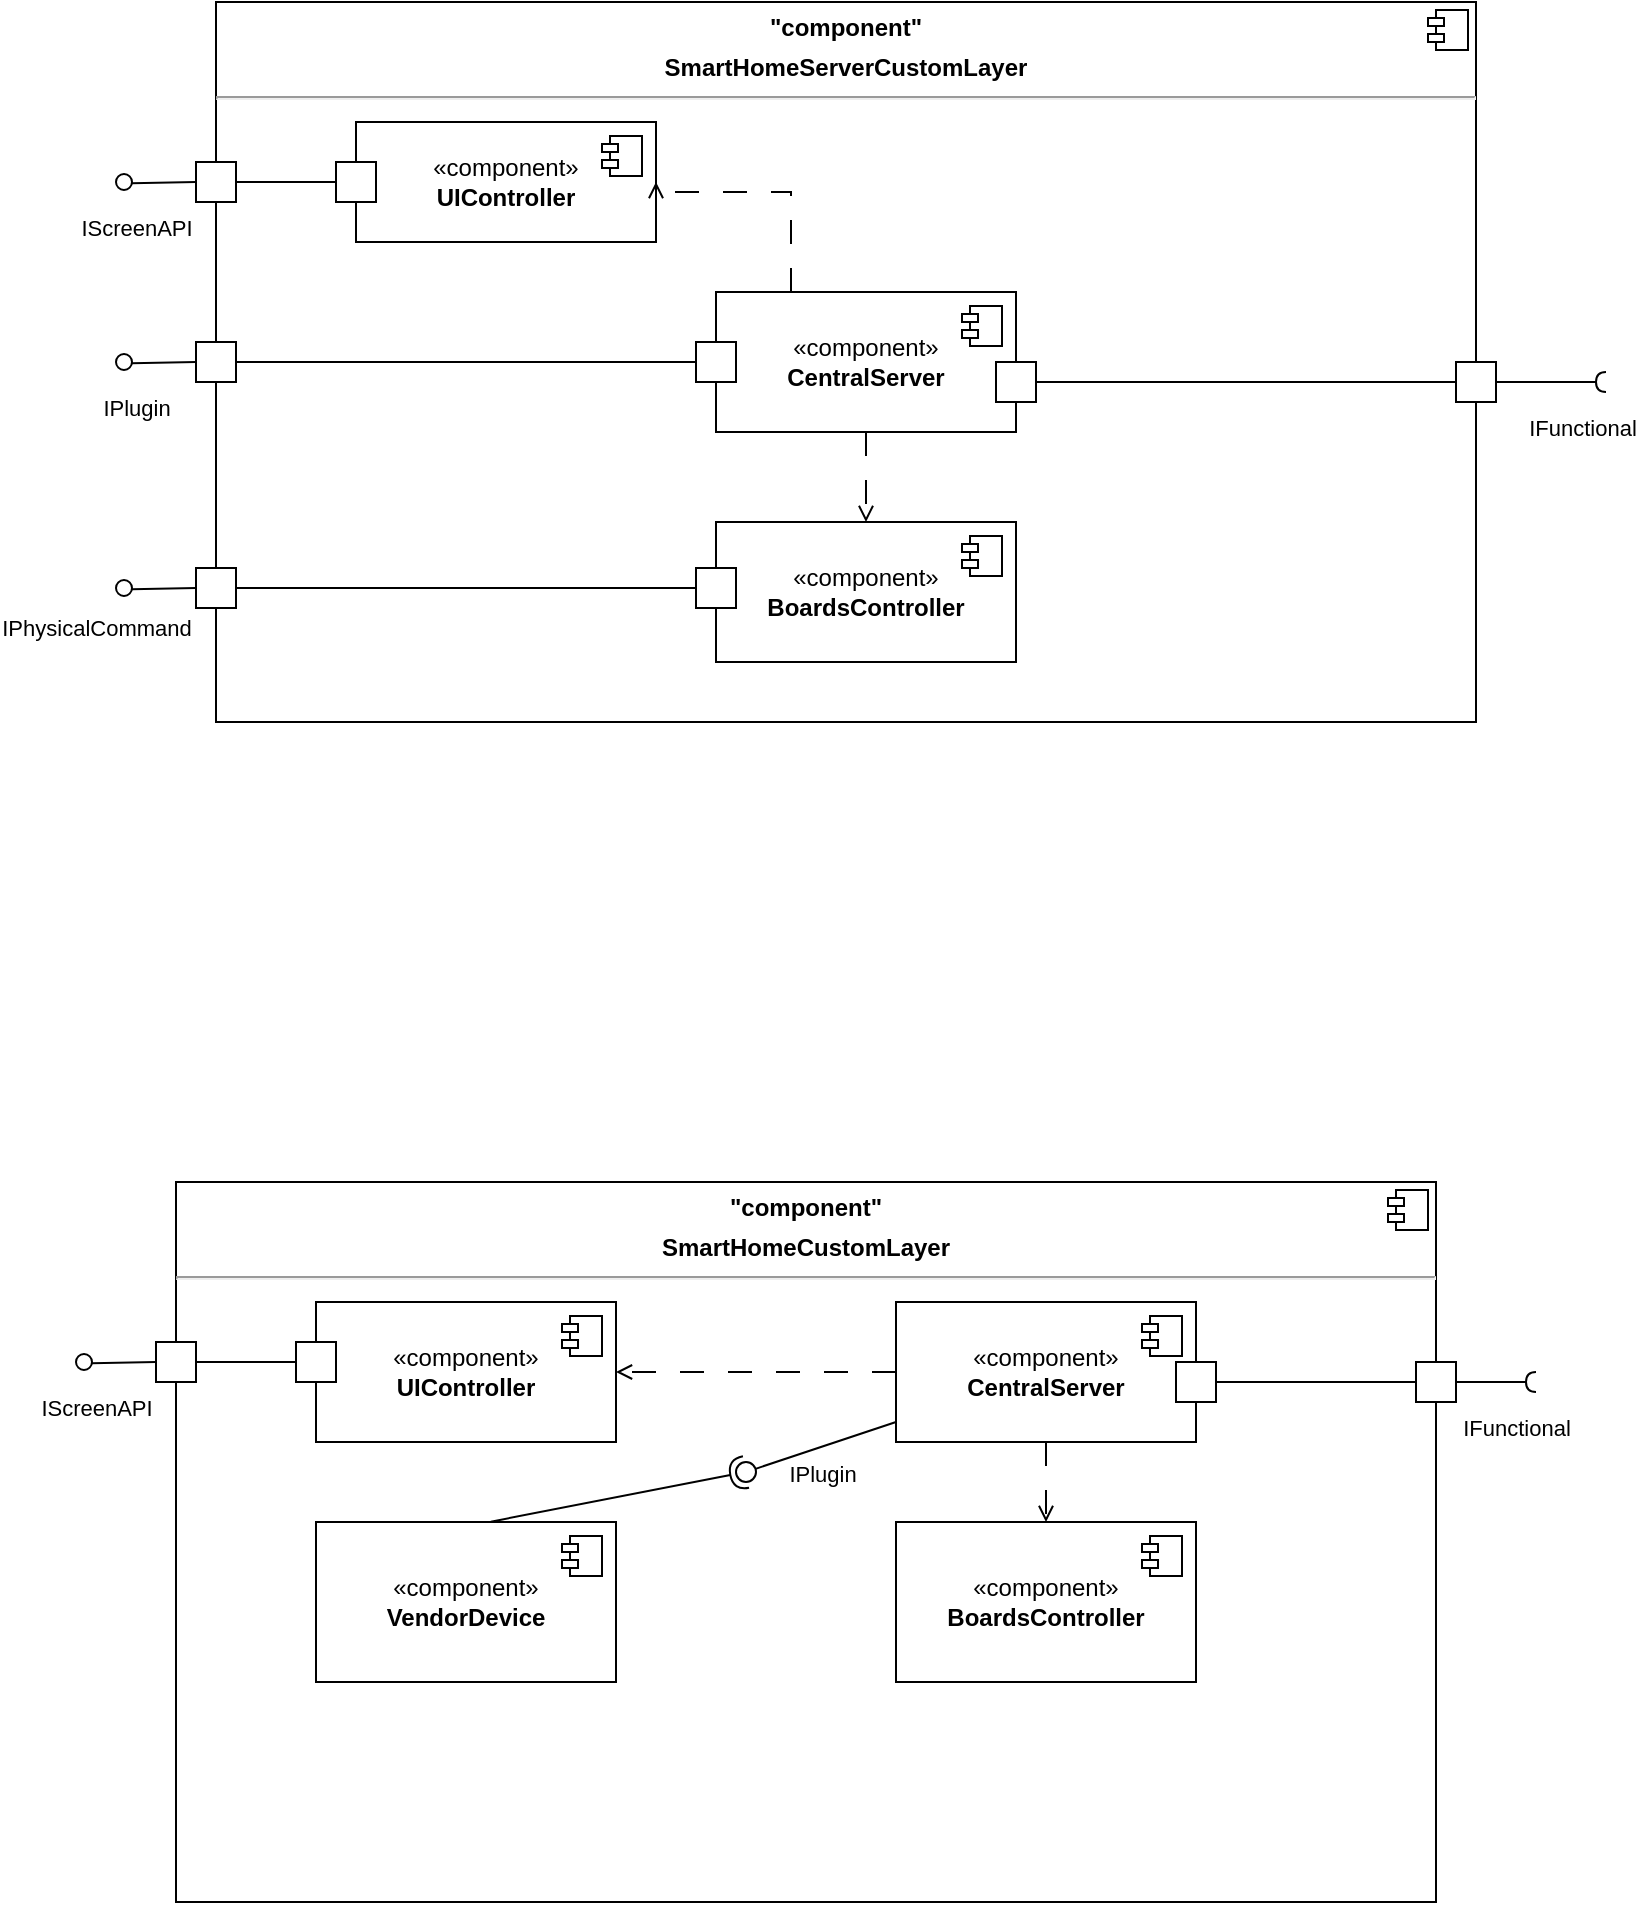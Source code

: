 <mxfile version="22.0.8" type="github">
  <diagram name="Страница — 1" id="nu18rPKt8FRa73intnSN">
    <mxGraphModel dx="1168" dy="445" grid="1" gridSize="10" guides="1" tooltips="1" connect="1" arrows="1" fold="1" page="1" pageScale="1" pageWidth="827" pageHeight="1169" math="0" shadow="0">
      <root>
        <mxCell id="0" />
        <mxCell id="1" parent="0" />
        <mxCell id="c_uehI6yqxnHrj4KUwji-1" value="&lt;p style=&quot;margin:0px;margin-top:6px;text-align:center;&quot;&gt;&lt;b&gt;&quot;component&quot;&lt;/b&gt;&lt;/p&gt;&lt;p style=&quot;margin:0px;margin-top:6px;text-align:center;&quot;&gt;&lt;b&gt;SmartHomeServerCustom&lt;/b&gt;&lt;b style=&quot;background-color: initial;&quot;&gt;Layer&lt;/b&gt;&lt;/p&gt;&lt;hr&gt;&lt;p style=&quot;margin:0px;margin-left:8px;&quot;&gt;&lt;br&gt;&lt;/p&gt;" style="align=left;overflow=fill;html=1;dropTarget=0;whiteSpace=wrap;" vertex="1" parent="1">
          <mxGeometry x="110" y="60" width="630" height="360" as="geometry" />
        </mxCell>
        <mxCell id="c_uehI6yqxnHrj4KUwji-2" value="" style="shape=component;jettyWidth=8;jettyHeight=4;" vertex="1" parent="c_uehI6yqxnHrj4KUwji-1">
          <mxGeometry x="1" width="20" height="20" relative="1" as="geometry">
            <mxPoint x="-24" y="4" as="offset" />
          </mxGeometry>
        </mxCell>
        <mxCell id="c_uehI6yqxnHrj4KUwji-4" value="" style="ellipse;whiteSpace=wrap;html=1;align=center;aspect=fixed;fillColor=none;strokeColor=none;resizable=0;perimeter=centerPerimeter;rotatable=0;allowArrows=0;points=[];outlineConnect=1;" vertex="1" parent="1">
          <mxGeometry x="60" y="150" width="10" height="10" as="geometry" />
        </mxCell>
        <mxCell id="c_uehI6yqxnHrj4KUwji-19" style="edgeStyle=orthogonalEdgeStyle;rounded=0;orthogonalLoop=1;jettySize=auto;html=1;entryX=0;entryY=0.5;entryDx=0;entryDy=0;endArrow=none;endFill=0;exitX=1;exitY=0.5;exitDx=0;exitDy=0;" edge="1" parent="1" source="c_uehI6yqxnHrj4KUwji-43" target="c_uehI6yqxnHrj4KUwji-18">
          <mxGeometry relative="1" as="geometry">
            <mxPoint x="120" y="150.0" as="sourcePoint" />
          </mxGeometry>
        </mxCell>
        <mxCell id="c_uehI6yqxnHrj4KUwji-16" value="«component»&lt;br&gt;&lt;b&gt;UIController&lt;/b&gt;" style="html=1;dropTarget=0;whiteSpace=wrap;" vertex="1" parent="1">
          <mxGeometry x="180" y="120" width="150" height="60" as="geometry" />
        </mxCell>
        <mxCell id="c_uehI6yqxnHrj4KUwji-17" value="" style="shape=module;jettyWidth=8;jettyHeight=4;" vertex="1" parent="c_uehI6yqxnHrj4KUwji-16">
          <mxGeometry x="1" width="20" height="20" relative="1" as="geometry">
            <mxPoint x="-27" y="7" as="offset" />
          </mxGeometry>
        </mxCell>
        <mxCell id="c_uehI6yqxnHrj4KUwji-18" value="" style="fontStyle=0;labelPosition=right;verticalLabelPosition=middle;align=left;verticalAlign=middle;spacingLeft=2;imageHeight=20;imageWidth=20;imageAspect=0;" vertex="1" parent="1">
          <mxGeometry x="170" y="140" width="20" height="20" as="geometry" />
        </mxCell>
        <mxCell id="c_uehI6yqxnHrj4KUwji-28" style="edgeStyle=orthogonalEdgeStyle;rounded=0;orthogonalLoop=1;jettySize=auto;html=1;entryX=1;entryY=0.5;entryDx=0;entryDy=0;endArrow=open;endFill=0;dashed=1;dashPattern=12 12;exitX=0.25;exitY=0;exitDx=0;exitDy=0;" edge="1" parent="1" source="c_uehI6yqxnHrj4KUwji-20" target="c_uehI6yqxnHrj4KUwji-16">
          <mxGeometry relative="1" as="geometry">
            <Array as="points">
              <mxPoint x="398" y="155" />
            </Array>
          </mxGeometry>
        </mxCell>
        <mxCell id="c_uehI6yqxnHrj4KUwji-46" style="edgeStyle=orthogonalEdgeStyle;rounded=0;orthogonalLoop=1;jettySize=auto;html=1;endArrow=open;endFill=0;dashed=1;dashPattern=12 12;" edge="1" parent="1" source="c_uehI6yqxnHrj4KUwji-20" target="c_uehI6yqxnHrj4KUwji-44">
          <mxGeometry relative="1" as="geometry" />
        </mxCell>
        <mxCell id="c_uehI6yqxnHrj4KUwji-20" value="«component»&lt;br&gt;&lt;b&gt;CentralServer&lt;/b&gt;" style="html=1;dropTarget=0;whiteSpace=wrap;" vertex="1" parent="1">
          <mxGeometry x="360" y="205" width="150" height="70" as="geometry" />
        </mxCell>
        <mxCell id="c_uehI6yqxnHrj4KUwji-21" value="" style="shape=module;jettyWidth=8;jettyHeight=4;" vertex="1" parent="c_uehI6yqxnHrj4KUwji-20">
          <mxGeometry x="1" width="20" height="20" relative="1" as="geometry">
            <mxPoint x="-27" y="7" as="offset" />
          </mxGeometry>
        </mxCell>
        <mxCell id="c_uehI6yqxnHrj4KUwji-32" style="edgeStyle=orthogonalEdgeStyle;rounded=0;orthogonalLoop=1;jettySize=auto;html=1;entryX=0;entryY=0.5;entryDx=0;entryDy=0;endArrow=none;endFill=0;" edge="1" parent="1" source="c_uehI6yqxnHrj4KUwji-30" target="c_uehI6yqxnHrj4KUwji-33">
          <mxGeometry relative="1" as="geometry">
            <mxPoint x="730" y="160" as="targetPoint" />
          </mxGeometry>
        </mxCell>
        <mxCell id="c_uehI6yqxnHrj4KUwji-30" value="" style="fontStyle=0;labelPosition=right;verticalLabelPosition=middle;align=left;verticalAlign=middle;spacingLeft=2;imageHeight=20;imageWidth=20;imageAspect=0;" vertex="1" parent="1">
          <mxGeometry x="500" y="240" width="20" height="20" as="geometry" />
        </mxCell>
        <mxCell id="c_uehI6yqxnHrj4KUwji-33" value="" style="html=1;rounded=0;" vertex="1" parent="1">
          <mxGeometry x="730" y="240" width="20" height="20" as="geometry" />
        </mxCell>
        <mxCell id="c_uehI6yqxnHrj4KUwji-34" value="IFunctional" style="endArrow=none;html=1;rounded=0;align=center;verticalAlign=top;endFill=0;labelBackgroundColor=none;endSize=2;" edge="1" source="c_uehI6yqxnHrj4KUwji-33" target="c_uehI6yqxnHrj4KUwji-35" parent="1">
          <mxGeometry x="0.714" y="-10" relative="1" as="geometry">
            <mxPoint as="offset" />
          </mxGeometry>
        </mxCell>
        <mxCell id="c_uehI6yqxnHrj4KUwji-35" value="" style="shape=requiredInterface;html=1;fontSize=11;align=center;fillColor=none;points=[];aspect=fixed;resizable=0;verticalAlign=bottom;labelPosition=center;verticalLabelPosition=top;flipH=1;" vertex="1" parent="1">
          <mxGeometry x="800" y="245" width="5" height="10" as="geometry" />
        </mxCell>
        <mxCell id="c_uehI6yqxnHrj4KUwji-38" value="IScreenAPI" style="endArrow=none;html=1;rounded=0;align=center;verticalAlign=top;endFill=0;labelBackgroundColor=none;endSize=2;entryX=0.032;entryY=0.572;entryDx=0;entryDy=0;entryPerimeter=0;exitX=0;exitY=0.5;exitDx=0;exitDy=0;" edge="1" source="c_uehI6yqxnHrj4KUwji-43" target="c_uehI6yqxnHrj4KUwji-39" parent="1">
          <mxGeometry x="0.871" y="9" relative="1" as="geometry">
            <mxPoint x="47.5" y="130" as="sourcePoint" />
            <mxPoint as="offset" />
          </mxGeometry>
        </mxCell>
        <mxCell id="c_uehI6yqxnHrj4KUwji-39" value="" style="ellipse;html=1;fontSize=11;align=center;fillColor=none;points=[];aspect=fixed;resizable=0;verticalAlign=bottom;labelPosition=center;verticalLabelPosition=top;flipH=1;" vertex="1" parent="1">
          <mxGeometry x="60" y="146" width="8" height="8" as="geometry" />
        </mxCell>
        <mxCell id="c_uehI6yqxnHrj4KUwji-43" value="" style="fontStyle=0;labelPosition=right;verticalLabelPosition=middle;align=left;verticalAlign=middle;spacingLeft=2;imageHeight=20;imageWidth=20;imageAspect=0;" vertex="1" parent="1">
          <mxGeometry x="100" y="140" width="20" height="20" as="geometry" />
        </mxCell>
        <mxCell id="c_uehI6yqxnHrj4KUwji-44" value="«component»&lt;br&gt;&lt;b&gt;BoardsController&lt;/b&gt;" style="html=1;dropTarget=0;whiteSpace=wrap;" vertex="1" parent="1">
          <mxGeometry x="360" y="320" width="150" height="70" as="geometry" />
        </mxCell>
        <mxCell id="c_uehI6yqxnHrj4KUwji-45" value="" style="shape=module;jettyWidth=8;jettyHeight=4;" vertex="1" parent="c_uehI6yqxnHrj4KUwji-44">
          <mxGeometry x="1" width="20" height="20" relative="1" as="geometry">
            <mxPoint x="-27" y="7" as="offset" />
          </mxGeometry>
        </mxCell>
        <mxCell id="c_uehI6yqxnHrj4KUwji-48" value="&lt;p style=&quot;margin:0px;margin-top:6px;text-align:center;&quot;&gt;&lt;b&gt;&quot;component&quot;&lt;/b&gt;&lt;/p&gt;&lt;p style=&quot;margin:0px;margin-top:6px;text-align:center;&quot;&gt;&lt;b&gt;SmartHomeCustomLayer&lt;/b&gt;&lt;/p&gt;&lt;hr&gt;&lt;p style=&quot;margin:0px;margin-left:8px;&quot;&gt;&lt;br&gt;&lt;/p&gt;" style="align=left;overflow=fill;html=1;dropTarget=0;whiteSpace=wrap;" vertex="1" parent="1">
          <mxGeometry x="90" y="650" width="630" height="360" as="geometry" />
        </mxCell>
        <mxCell id="c_uehI6yqxnHrj4KUwji-49" value="" style="shape=component;jettyWidth=8;jettyHeight=4;" vertex="1" parent="c_uehI6yqxnHrj4KUwji-48">
          <mxGeometry x="1" width="20" height="20" relative="1" as="geometry">
            <mxPoint x="-24" y="4" as="offset" />
          </mxGeometry>
        </mxCell>
        <mxCell id="c_uehI6yqxnHrj4KUwji-50" value="" style="ellipse;whiteSpace=wrap;html=1;align=center;aspect=fixed;fillColor=none;strokeColor=none;resizable=0;perimeter=centerPerimeter;rotatable=0;allowArrows=0;points=[];outlineConnect=1;" vertex="1" parent="1">
          <mxGeometry x="40" y="740" width="10" height="10" as="geometry" />
        </mxCell>
        <mxCell id="c_uehI6yqxnHrj4KUwji-51" style="edgeStyle=orthogonalEdgeStyle;rounded=0;orthogonalLoop=1;jettySize=auto;html=1;entryX=0;entryY=0.5;entryDx=0;entryDy=0;endArrow=none;endFill=0;exitX=1;exitY=0.5;exitDx=0;exitDy=0;" edge="1" parent="1" source="c_uehI6yqxnHrj4KUwji-71" target="c_uehI6yqxnHrj4KUwji-54">
          <mxGeometry relative="1" as="geometry">
            <mxPoint x="100" y="740" as="sourcePoint" />
          </mxGeometry>
        </mxCell>
        <mxCell id="c_uehI6yqxnHrj4KUwji-52" value="«component»&lt;br&gt;&lt;b&gt;UIController&lt;/b&gt;" style="html=1;dropTarget=0;whiteSpace=wrap;" vertex="1" parent="1">
          <mxGeometry x="160" y="710" width="150" height="70" as="geometry" />
        </mxCell>
        <mxCell id="c_uehI6yqxnHrj4KUwji-53" value="" style="shape=module;jettyWidth=8;jettyHeight=4;" vertex="1" parent="c_uehI6yqxnHrj4KUwji-52">
          <mxGeometry x="1" width="20" height="20" relative="1" as="geometry">
            <mxPoint x="-27" y="7" as="offset" />
          </mxGeometry>
        </mxCell>
        <mxCell id="c_uehI6yqxnHrj4KUwji-54" value="" style="fontStyle=0;labelPosition=right;verticalLabelPosition=middle;align=left;verticalAlign=middle;spacingLeft=2;imageHeight=20;imageWidth=20;imageAspect=0;" vertex="1" parent="1">
          <mxGeometry x="150" y="730" width="20" height="20" as="geometry" />
        </mxCell>
        <mxCell id="c_uehI6yqxnHrj4KUwji-55" style="edgeStyle=orthogonalEdgeStyle;rounded=0;orthogonalLoop=1;jettySize=auto;html=1;entryX=1;entryY=0.5;entryDx=0;entryDy=0;endArrow=open;endFill=0;dashed=1;dashPattern=12 12;" edge="1" parent="1" source="c_uehI6yqxnHrj4KUwji-57" target="c_uehI6yqxnHrj4KUwji-52">
          <mxGeometry relative="1" as="geometry" />
        </mxCell>
        <mxCell id="c_uehI6yqxnHrj4KUwji-56" style="edgeStyle=orthogonalEdgeStyle;rounded=0;orthogonalLoop=1;jettySize=auto;html=1;endArrow=open;endFill=0;dashed=1;dashPattern=12 12;" edge="1" parent="1" source="c_uehI6yqxnHrj4KUwji-57" target="c_uehI6yqxnHrj4KUwji-72">
          <mxGeometry relative="1" as="geometry" />
        </mxCell>
        <mxCell id="c_uehI6yqxnHrj4KUwji-57" value="«component»&lt;br&gt;&lt;b&gt;CentralServer&lt;/b&gt;" style="html=1;dropTarget=0;whiteSpace=wrap;" vertex="1" parent="1">
          <mxGeometry x="450" y="710" width="150" height="70" as="geometry" />
        </mxCell>
        <mxCell id="c_uehI6yqxnHrj4KUwji-58" value="" style="shape=module;jettyWidth=8;jettyHeight=4;" vertex="1" parent="c_uehI6yqxnHrj4KUwji-57">
          <mxGeometry x="1" width="20" height="20" relative="1" as="geometry">
            <mxPoint x="-27" y="7" as="offset" />
          </mxGeometry>
        </mxCell>
        <mxCell id="c_uehI6yqxnHrj4KUwji-59" value="" style="rounded=0;orthogonalLoop=1;jettySize=auto;html=1;endArrow=halfCircle;endFill=0;endSize=6;strokeWidth=1;sketch=0;exitX=0.583;exitY=-0.002;exitDx=0;exitDy=0;exitPerimeter=0;" edge="1" parent="1" source="c_uehI6yqxnHrj4KUwji-62" target="c_uehI6yqxnHrj4KUwji-61">
          <mxGeometry relative="1" as="geometry">
            <mxPoint x="480" y="805" as="sourcePoint" />
          </mxGeometry>
        </mxCell>
        <mxCell id="c_uehI6yqxnHrj4KUwji-60" value="IPlugin" style="rounded=0;orthogonalLoop=1;jettySize=auto;html=1;endArrow=oval;endFill=0;sketch=0;sourcePerimeterSpacing=0;targetPerimeterSpacing=0;endSize=10;" edge="1" parent="1" source="c_uehI6yqxnHrj4KUwji-57" target="c_uehI6yqxnHrj4KUwji-61">
          <mxGeometry x="0.095" y="13" relative="1" as="geometry">
            <mxPoint x="440" y="805" as="sourcePoint" />
            <mxPoint as="offset" />
          </mxGeometry>
        </mxCell>
        <mxCell id="c_uehI6yqxnHrj4KUwji-61" value="" style="ellipse;whiteSpace=wrap;html=1;align=center;aspect=fixed;fillColor=none;strokeColor=none;resizable=0;perimeter=centerPerimeter;rotatable=0;allowArrows=0;points=[];outlineConnect=1;" vertex="1" parent="1">
          <mxGeometry x="370" y="790" width="10" height="10" as="geometry" />
        </mxCell>
        <mxCell id="c_uehI6yqxnHrj4KUwji-62" value="«component»&lt;br&gt;&lt;b&gt;VendorDevice&lt;/b&gt;" style="html=1;dropTarget=0;whiteSpace=wrap;" vertex="1" parent="1">
          <mxGeometry x="160" y="820" width="150" height="80" as="geometry" />
        </mxCell>
        <mxCell id="c_uehI6yqxnHrj4KUwji-63" value="" style="shape=module;jettyWidth=8;jettyHeight=4;" vertex="1" parent="c_uehI6yqxnHrj4KUwji-62">
          <mxGeometry x="1" width="20" height="20" relative="1" as="geometry">
            <mxPoint x="-27" y="7" as="offset" />
          </mxGeometry>
        </mxCell>
        <mxCell id="c_uehI6yqxnHrj4KUwji-64" style="edgeStyle=orthogonalEdgeStyle;rounded=0;orthogonalLoop=1;jettySize=auto;html=1;entryX=0;entryY=0.5;entryDx=0;entryDy=0;endArrow=none;endFill=0;" edge="1" parent="1" source="c_uehI6yqxnHrj4KUwji-65" target="c_uehI6yqxnHrj4KUwji-66">
          <mxGeometry relative="1" as="geometry">
            <mxPoint x="710" y="750" as="targetPoint" />
          </mxGeometry>
        </mxCell>
        <mxCell id="c_uehI6yqxnHrj4KUwji-65" value="" style="fontStyle=0;labelPosition=right;verticalLabelPosition=middle;align=left;verticalAlign=middle;spacingLeft=2;imageHeight=20;imageWidth=20;imageAspect=0;" vertex="1" parent="1">
          <mxGeometry x="590" y="740" width="20" height="20" as="geometry" />
        </mxCell>
        <mxCell id="c_uehI6yqxnHrj4KUwji-66" value="" style="html=1;rounded=0;" vertex="1" parent="1">
          <mxGeometry x="710" y="740" width="20" height="20" as="geometry" />
        </mxCell>
        <mxCell id="c_uehI6yqxnHrj4KUwji-67" value="IFunctional" style="endArrow=none;html=1;rounded=0;align=center;verticalAlign=top;endFill=0;labelBackgroundColor=none;endSize=2;" edge="1" parent="1" source="c_uehI6yqxnHrj4KUwji-66" target="c_uehI6yqxnHrj4KUwji-68">
          <mxGeometry x="0.714" y="-10" relative="1" as="geometry">
            <mxPoint as="offset" />
          </mxGeometry>
        </mxCell>
        <mxCell id="c_uehI6yqxnHrj4KUwji-68" value="" style="shape=requiredInterface;html=1;fontSize=11;align=center;fillColor=none;points=[];aspect=fixed;resizable=0;verticalAlign=bottom;labelPosition=center;verticalLabelPosition=top;flipH=1;" vertex="1" parent="1">
          <mxGeometry x="765" y="745" width="5" height="10" as="geometry" />
        </mxCell>
        <mxCell id="c_uehI6yqxnHrj4KUwji-69" value="IScreenAPI" style="endArrow=none;html=1;rounded=0;align=center;verticalAlign=top;endFill=0;labelBackgroundColor=none;endSize=2;entryX=0.032;entryY=0.572;entryDx=0;entryDy=0;entryPerimeter=0;exitX=0;exitY=0.5;exitDx=0;exitDy=0;" edge="1" parent="1" source="c_uehI6yqxnHrj4KUwji-71" target="c_uehI6yqxnHrj4KUwji-70">
          <mxGeometry x="0.871" y="9" relative="1" as="geometry">
            <mxPoint x="27.5" y="720" as="sourcePoint" />
            <mxPoint as="offset" />
          </mxGeometry>
        </mxCell>
        <mxCell id="c_uehI6yqxnHrj4KUwji-70" value="" style="ellipse;html=1;fontSize=11;align=center;fillColor=none;points=[];aspect=fixed;resizable=0;verticalAlign=bottom;labelPosition=center;verticalLabelPosition=top;flipH=1;" vertex="1" parent="1">
          <mxGeometry x="40" y="736" width="8" height="8" as="geometry" />
        </mxCell>
        <mxCell id="c_uehI6yqxnHrj4KUwji-71" value="" style="fontStyle=0;labelPosition=right;verticalLabelPosition=middle;align=left;verticalAlign=middle;spacingLeft=2;imageHeight=20;imageWidth=20;imageAspect=0;" vertex="1" parent="1">
          <mxGeometry x="80" y="730" width="20" height="20" as="geometry" />
        </mxCell>
        <mxCell id="c_uehI6yqxnHrj4KUwji-72" value="«component»&lt;br&gt;&lt;b&gt;BoardsController&lt;/b&gt;" style="html=1;dropTarget=0;whiteSpace=wrap;" vertex="1" parent="1">
          <mxGeometry x="450" y="820" width="150" height="80" as="geometry" />
        </mxCell>
        <mxCell id="c_uehI6yqxnHrj4KUwji-73" value="" style="shape=module;jettyWidth=8;jettyHeight=4;" vertex="1" parent="c_uehI6yqxnHrj4KUwji-72">
          <mxGeometry x="1" width="20" height="20" relative="1" as="geometry">
            <mxPoint x="-27" y="7" as="offset" />
          </mxGeometry>
        </mxCell>
        <mxCell id="c_uehI6yqxnHrj4KUwji-77" style="edgeStyle=orthogonalEdgeStyle;rounded=0;orthogonalLoop=1;jettySize=auto;html=1;endArrow=none;endFill=0;" edge="1" parent="1" source="c_uehI6yqxnHrj4KUwji-75" target="c_uehI6yqxnHrj4KUwji-76">
          <mxGeometry relative="1" as="geometry" />
        </mxCell>
        <mxCell id="c_uehI6yqxnHrj4KUwji-75" value="" style="fontStyle=0;labelPosition=right;verticalLabelPosition=middle;align=left;verticalAlign=middle;spacingLeft=2;imageHeight=20;imageWidth=20;imageAspect=0;" vertex="1" parent="1">
          <mxGeometry x="350" y="230" width="20" height="20" as="geometry" />
        </mxCell>
        <mxCell id="c_uehI6yqxnHrj4KUwji-76" value="" style="fontStyle=0;labelPosition=right;verticalLabelPosition=middle;align=left;verticalAlign=middle;spacingLeft=2;imageHeight=20;imageWidth=20;imageAspect=0;" vertex="1" parent="1">
          <mxGeometry x="100" y="230" width="20" height="20" as="geometry" />
        </mxCell>
        <mxCell id="c_uehI6yqxnHrj4KUwji-78" value="" style="ellipse;whiteSpace=wrap;html=1;align=center;aspect=fixed;fillColor=none;strokeColor=none;resizable=0;perimeter=centerPerimeter;rotatable=0;allowArrows=0;points=[];outlineConnect=1;" vertex="1" parent="1">
          <mxGeometry x="48" y="244" width="10" height="10" as="geometry" />
        </mxCell>
        <mxCell id="c_uehI6yqxnHrj4KUwji-79" value="IPlugin" style="endArrow=none;html=1;rounded=0;align=center;verticalAlign=top;endFill=0;labelBackgroundColor=none;endSize=2;entryX=0.032;entryY=0.572;entryDx=0;entryDy=0;entryPerimeter=0;exitX=0;exitY=0.5;exitDx=0;exitDy=0;" edge="1" parent="1" target="c_uehI6yqxnHrj4KUwji-80" source="c_uehI6yqxnHrj4KUwji-76">
          <mxGeometry x="0.871" y="9" relative="1" as="geometry">
            <mxPoint x="90" y="240" as="sourcePoint" />
            <mxPoint as="offset" />
          </mxGeometry>
        </mxCell>
        <mxCell id="c_uehI6yqxnHrj4KUwji-80" value="" style="ellipse;html=1;fontSize=11;align=center;fillColor=none;points=[];aspect=fixed;resizable=0;verticalAlign=bottom;labelPosition=center;verticalLabelPosition=top;flipH=1;" vertex="1" parent="1">
          <mxGeometry x="60" y="236" width="8" height="8" as="geometry" />
        </mxCell>
        <mxCell id="c_uehI6yqxnHrj4KUwji-87" style="edgeStyle=orthogonalEdgeStyle;rounded=0;orthogonalLoop=1;jettySize=auto;html=1;endArrow=none;endFill=0;" edge="1" parent="1" source="c_uehI6yqxnHrj4KUwji-88" target="c_uehI6yqxnHrj4KUwji-89">
          <mxGeometry relative="1" as="geometry" />
        </mxCell>
        <mxCell id="c_uehI6yqxnHrj4KUwji-88" value="" style="fontStyle=0;labelPosition=right;verticalLabelPosition=middle;align=left;verticalAlign=middle;spacingLeft=2;imageHeight=20;imageWidth=20;imageAspect=0;" vertex="1" parent="1">
          <mxGeometry x="350" y="343" width="20" height="20" as="geometry" />
        </mxCell>
        <mxCell id="c_uehI6yqxnHrj4KUwji-89" value="" style="fontStyle=0;labelPosition=right;verticalLabelPosition=middle;align=left;verticalAlign=middle;spacingLeft=2;imageHeight=20;imageWidth=20;imageAspect=0;" vertex="1" parent="1">
          <mxGeometry x="100" y="343" width="20" height="20" as="geometry" />
        </mxCell>
        <mxCell id="c_uehI6yqxnHrj4KUwji-90" value="" style="ellipse;whiteSpace=wrap;html=1;align=center;aspect=fixed;fillColor=none;strokeColor=none;resizable=0;perimeter=centerPerimeter;rotatable=0;allowArrows=0;points=[];outlineConnect=1;" vertex="1" parent="1">
          <mxGeometry x="48" y="357" width="10" height="10" as="geometry" />
        </mxCell>
        <mxCell id="c_uehI6yqxnHrj4KUwji-91" value="IPhysicalCommand" style="endArrow=none;html=1;rounded=0;align=center;verticalAlign=top;endFill=0;labelBackgroundColor=none;endSize=2;entryX=0.032;entryY=0.572;entryDx=0;entryDy=0;entryPerimeter=0;exitX=0;exitY=0.5;exitDx=0;exitDy=0;" edge="1" parent="1" source="c_uehI6yqxnHrj4KUwji-89" target="c_uehI6yqxnHrj4KUwji-92">
          <mxGeometry x="1" y="19" relative="1" as="geometry">
            <mxPoint x="90" y="353" as="sourcePoint" />
            <mxPoint x="-18" y="-13" as="offset" />
          </mxGeometry>
        </mxCell>
        <mxCell id="c_uehI6yqxnHrj4KUwji-92" value="" style="ellipse;html=1;fontSize=11;align=center;fillColor=none;points=[];aspect=fixed;resizable=0;verticalAlign=bottom;labelPosition=center;verticalLabelPosition=top;flipH=1;" vertex="1" parent="1">
          <mxGeometry x="60" y="349" width="8" height="8" as="geometry" />
        </mxCell>
      </root>
    </mxGraphModel>
  </diagram>
</mxfile>
